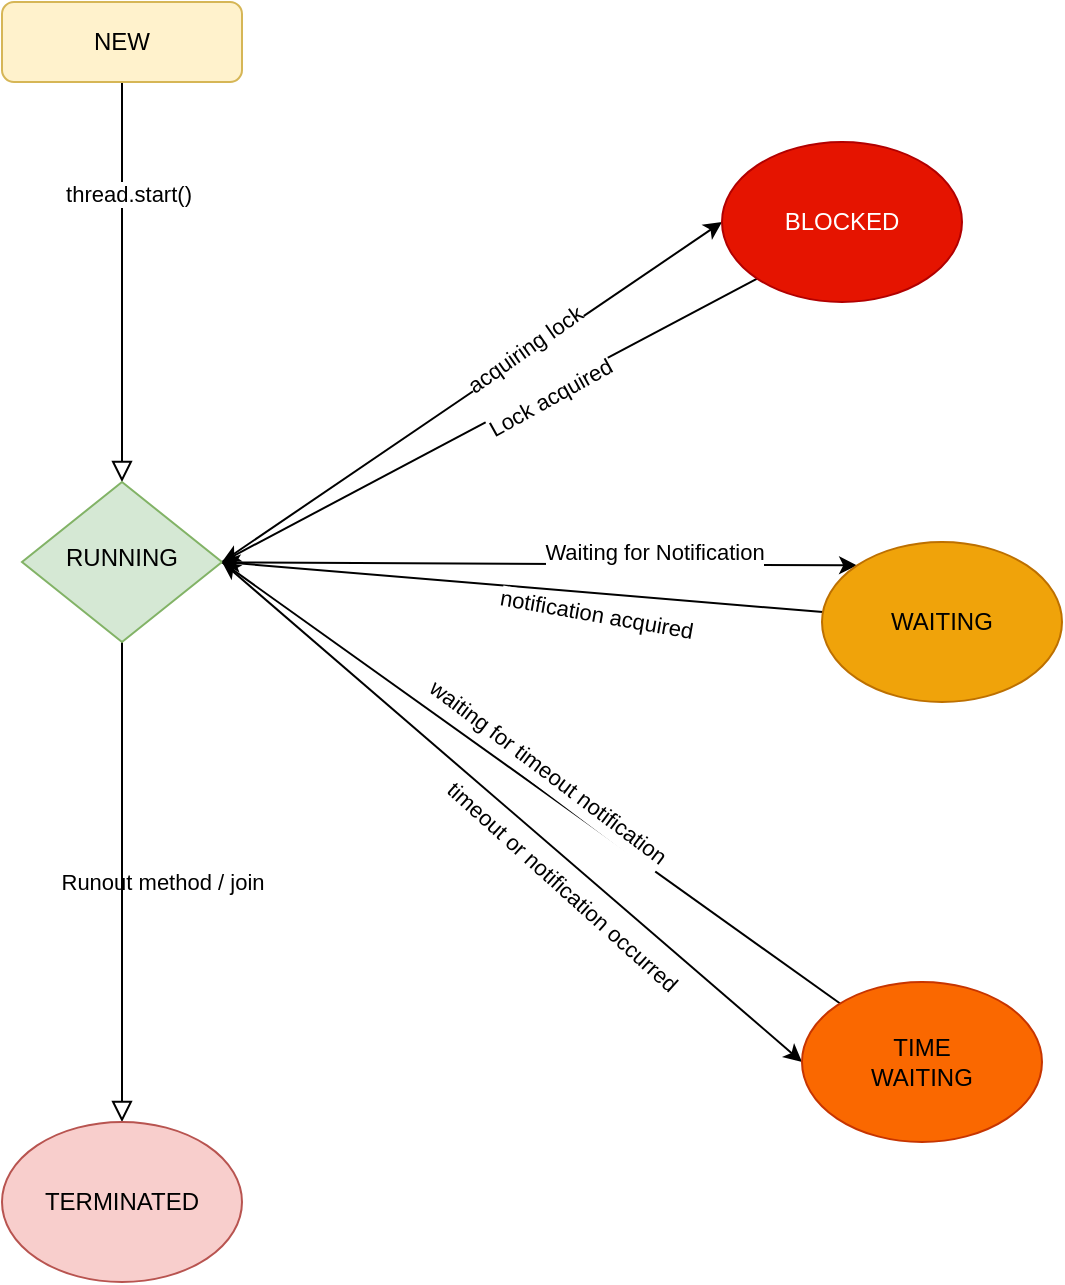 <mxfile version="26.0.1">
  <diagram id="C5RBs43oDa-KdzZeNtuy" name="Page-1">
    <mxGraphModel dx="954" dy="1759" grid="1" gridSize="10" guides="1" tooltips="1" connect="1" arrows="1" fold="1" page="1" pageScale="1" pageWidth="827" pageHeight="1169" math="0" shadow="0">
      <root>
        <mxCell id="WIyWlLk6GJQsqaUBKTNV-0" />
        <mxCell id="WIyWlLk6GJQsqaUBKTNV-1" parent="WIyWlLk6GJQsqaUBKTNV-0" />
        <mxCell id="WIyWlLk6GJQsqaUBKTNV-2" value="" style="rounded=0;html=1;jettySize=auto;orthogonalLoop=1;fontSize=11;endArrow=block;endFill=0;endSize=8;strokeWidth=1;shadow=0;labelBackgroundColor=none;edgeStyle=orthogonalEdgeStyle;" parent="WIyWlLk6GJQsqaUBKTNV-1" source="WIyWlLk6GJQsqaUBKTNV-3" target="WIyWlLk6GJQsqaUBKTNV-6" edge="1">
          <mxGeometry relative="1" as="geometry" />
        </mxCell>
        <mxCell id="P4qRhhF62gDiaCEhdMEX-0" value="thread.start()" style="edgeLabel;html=1;align=center;verticalAlign=middle;resizable=0;points=[];" parent="WIyWlLk6GJQsqaUBKTNV-2" vertex="1" connectable="0">
          <mxGeometry x="-0.44" y="3" relative="1" as="geometry">
            <mxPoint as="offset" />
          </mxGeometry>
        </mxCell>
        <mxCell id="WIyWlLk6GJQsqaUBKTNV-3" value="NEW" style="rounded=1;whiteSpace=wrap;html=1;fontSize=12;glass=0;strokeWidth=1;shadow=0;fillColor=#fff2cc;strokeColor=#d6b656;" parent="WIyWlLk6GJQsqaUBKTNV-1" vertex="1">
          <mxGeometry x="160" y="-70" width="120" height="40" as="geometry" />
        </mxCell>
        <mxCell id="WIyWlLk6GJQsqaUBKTNV-4" value="Runout method / join" style="rounded=0;html=1;jettySize=auto;orthogonalLoop=1;fontSize=11;endArrow=block;endFill=0;endSize=8;strokeWidth=1;shadow=0;labelBackgroundColor=none;edgeStyle=orthogonalEdgeStyle;entryX=0.5;entryY=0;entryDx=0;entryDy=0;" parent="WIyWlLk6GJQsqaUBKTNV-1" source="WIyWlLk6GJQsqaUBKTNV-6" edge="1" target="P4qRhhF62gDiaCEhdMEX-11">
          <mxGeometry y="20" relative="1" as="geometry">
            <mxPoint as="offset" />
            <mxPoint x="220" y="290" as="targetPoint" />
          </mxGeometry>
        </mxCell>
        <mxCell id="P4qRhhF62gDiaCEhdMEX-8" style="edgeStyle=none;rounded=0;orthogonalLoop=1;jettySize=auto;html=1;exitX=1;exitY=0.5;exitDx=0;exitDy=0;entryX=0;entryY=0.5;entryDx=0;entryDy=0;" parent="WIyWlLk6GJQsqaUBKTNV-1" source="WIyWlLk6GJQsqaUBKTNV-6" target="P4qRhhF62gDiaCEhdMEX-6" edge="1">
          <mxGeometry relative="1" as="geometry" />
        </mxCell>
        <mxCell id="P4qRhhF62gDiaCEhdMEX-10" value="acquiring lock" style="edgeLabel;html=1;align=center;verticalAlign=middle;resizable=0;points=[];rotation=325;" parent="P4qRhhF62gDiaCEhdMEX-8" vertex="1" connectable="0">
          <mxGeometry x="0.215" y="4" relative="1" as="geometry">
            <mxPoint x="1" as="offset" />
          </mxGeometry>
        </mxCell>
        <mxCell id="P4qRhhF62gDiaCEhdMEX-14" style="edgeStyle=none;rounded=0;orthogonalLoop=1;jettySize=auto;html=1;entryX=0;entryY=0;entryDx=0;entryDy=0;" parent="WIyWlLk6GJQsqaUBKTNV-1" source="WIyWlLk6GJQsqaUBKTNV-6" target="P4qRhhF62gDiaCEhdMEX-3" edge="1">
          <mxGeometry relative="1" as="geometry" />
        </mxCell>
        <mxCell id="P4qRhhF62gDiaCEhdMEX-16" value="Waiting for Notification" style="edgeLabel;html=1;align=center;verticalAlign=middle;resizable=0;points=[];" parent="P4qRhhF62gDiaCEhdMEX-14" vertex="1" connectable="0">
          <mxGeometry x="-0.031" relative="1" as="geometry">
            <mxPoint x="62" y="-6" as="offset" />
          </mxGeometry>
        </mxCell>
        <mxCell id="P4qRhhF62gDiaCEhdMEX-18" style="edgeStyle=none;rounded=0;orthogonalLoop=1;jettySize=auto;html=1;exitX=1;exitY=0.5;exitDx=0;exitDy=0;entryX=0;entryY=0.5;entryDx=0;entryDy=0;" parent="WIyWlLk6GJQsqaUBKTNV-1" source="WIyWlLk6GJQsqaUBKTNV-6" target="P4qRhhF62gDiaCEhdMEX-2" edge="1">
          <mxGeometry relative="1" as="geometry" />
        </mxCell>
        <mxCell id="P4qRhhF62gDiaCEhdMEX-20" value="timeout or notification occurred" style="edgeLabel;html=1;align=center;verticalAlign=middle;resizable=0;points=[];rotation=42;" parent="P4qRhhF62gDiaCEhdMEX-18" vertex="1" connectable="0">
          <mxGeometry x="0.189" y="1" relative="1" as="geometry">
            <mxPoint x="-3" y="14" as="offset" />
          </mxGeometry>
        </mxCell>
        <mxCell id="WIyWlLk6GJQsqaUBKTNV-6" value="RUNNING" style="rhombus;whiteSpace=wrap;html=1;shadow=0;fontFamily=Helvetica;fontSize=12;align=center;strokeWidth=1;spacing=6;spacingTop=-4;fillColor=#d5e8d4;strokeColor=#82b366;" parent="WIyWlLk6GJQsqaUBKTNV-1" vertex="1">
          <mxGeometry x="170" y="170" width="100" height="80" as="geometry" />
        </mxCell>
        <mxCell id="P4qRhhF62gDiaCEhdMEX-19" value="" style="edgeStyle=none;rounded=0;orthogonalLoop=1;jettySize=auto;html=1;" parent="WIyWlLk6GJQsqaUBKTNV-1" source="P4qRhhF62gDiaCEhdMEX-2" edge="1">
          <mxGeometry relative="1" as="geometry">
            <mxPoint x="270" y="210" as="targetPoint" />
          </mxGeometry>
        </mxCell>
        <mxCell id="UDCGJqC_OwNuLP2gDt2i-0" value="&lt;div style=&quot;line-height: 150%;&quot;&gt;waiting for timeout notification&lt;/div&gt;" style="edgeLabel;html=1;align=center;verticalAlign=middle;resizable=0;points=[];rotation=37;" vertex="1" connectable="0" parent="P4qRhhF62gDiaCEhdMEX-19">
          <mxGeometry x="0.021" y="-2" relative="1" as="geometry">
            <mxPoint x="11" y="-2" as="offset" />
          </mxGeometry>
        </mxCell>
        <mxCell id="P4qRhhF62gDiaCEhdMEX-2" value="&lt;div&gt;TIME&lt;/div&gt;&lt;div&gt;WAITING&lt;/div&gt;" style="ellipse;whiteSpace=wrap;html=1;fillColor=#fa6800;fontColor=#000000;strokeColor=#C73500;" parent="WIyWlLk6GJQsqaUBKTNV-1" vertex="1">
          <mxGeometry x="560" y="420" width="120" height="80" as="geometry" />
        </mxCell>
        <mxCell id="P4qRhhF62gDiaCEhdMEX-15" style="edgeStyle=none;rounded=0;orthogonalLoop=1;jettySize=auto;html=1;entryX=1;entryY=0.5;entryDx=0;entryDy=0;" parent="WIyWlLk6GJQsqaUBKTNV-1" source="P4qRhhF62gDiaCEhdMEX-3" target="WIyWlLk6GJQsqaUBKTNV-6" edge="1">
          <mxGeometry relative="1" as="geometry" />
        </mxCell>
        <mxCell id="P4qRhhF62gDiaCEhdMEX-17" value="notification acquired" style="edgeLabel;html=1;align=center;verticalAlign=middle;resizable=0;points=[];rotation=10;" parent="P4qRhhF62gDiaCEhdMEX-15" vertex="1" connectable="0">
          <mxGeometry x="-0.231" y="1" relative="1" as="geometry">
            <mxPoint x="2" y="9" as="offset" />
          </mxGeometry>
        </mxCell>
        <mxCell id="P4qRhhF62gDiaCEhdMEX-3" value="WAITING" style="ellipse;whiteSpace=wrap;html=1;fillColor=#f0a30a;fontColor=#000000;strokeColor=#BD7000;" parent="WIyWlLk6GJQsqaUBKTNV-1" vertex="1">
          <mxGeometry x="570" y="200" width="120" height="80" as="geometry" />
        </mxCell>
        <mxCell id="P4qRhhF62gDiaCEhdMEX-9" style="edgeStyle=none;rounded=0;orthogonalLoop=1;jettySize=auto;html=1;exitX=0;exitY=1;exitDx=0;exitDy=0;" parent="WIyWlLk6GJQsqaUBKTNV-1" source="P4qRhhF62gDiaCEhdMEX-6" edge="1">
          <mxGeometry relative="1" as="geometry">
            <mxPoint x="270" y="210" as="targetPoint" />
          </mxGeometry>
        </mxCell>
        <mxCell id="P4qRhhF62gDiaCEhdMEX-12" value="Lock acquired" style="edgeLabel;html=1;align=center;verticalAlign=middle;resizable=0;points=[];rotation=331;" parent="P4qRhhF62gDiaCEhdMEX-9" vertex="1" connectable="0">
          <mxGeometry x="-0.206" y="4" relative="1" as="geometry">
            <mxPoint as="offset" />
          </mxGeometry>
        </mxCell>
        <mxCell id="P4qRhhF62gDiaCEhdMEX-6" value="BLOCKED" style="ellipse;whiteSpace=wrap;html=1;fillColor=#e51400;fontColor=#ffffff;strokeColor=#B20000;" parent="WIyWlLk6GJQsqaUBKTNV-1" vertex="1">
          <mxGeometry x="520" width="120" height="80" as="geometry" />
        </mxCell>
        <mxCell id="P4qRhhF62gDiaCEhdMEX-11" value="TERMINATED" style="ellipse;whiteSpace=wrap;html=1;fillColor=#f8cecc;strokeColor=#b85450;" parent="WIyWlLk6GJQsqaUBKTNV-1" vertex="1">
          <mxGeometry x="160" y="490" width="120" height="80" as="geometry" />
        </mxCell>
      </root>
    </mxGraphModel>
  </diagram>
</mxfile>
